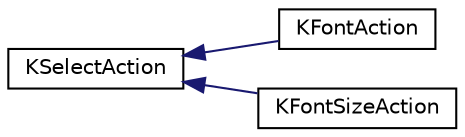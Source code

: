 digraph "Graphical Class Hierarchy"
{
  edge [fontname="Helvetica",fontsize="10",labelfontname="Helvetica",labelfontsize="10"];
  node [fontname="Helvetica",fontsize="10",shape=record];
  rankdir="LR";
  Node0 [label="KSelectAction",height=0.2,width=0.4,color="black", fillcolor="white", style="filled",URL="$classKSelectAction.html",tooltip="Action for selecting one of several items. "];
  Node0 -> Node1 [dir="back",color="midnightblue",fontsize="10",style="solid",fontname="Helvetica"];
  Node1 [label="KFontAction",height=0.2,width=0.4,color="black", fillcolor="white", style="filled",URL="$classKFontAction.html",tooltip="An action to select a font family. "];
  Node0 -> Node2 [dir="back",color="midnightblue",fontsize="10",style="solid",fontname="Helvetica"];
  Node2 [label="KFontSizeAction",height=0.2,width=0.4,color="black", fillcolor="white", style="filled",URL="$classKFontSizeAction.html",tooltip="An action to allow changing of the font size. "];
}

